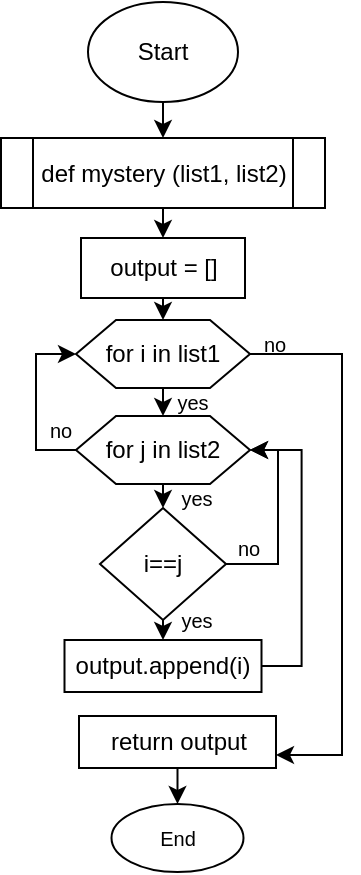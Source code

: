<mxfile version="20.8.3" type="github" pages="2">
  <diagram id="UBF-FnSagC11Ai5j9zGx" name="q33">
    <mxGraphModel dx="817" dy="414" grid="0" gridSize="10" guides="1" tooltips="1" connect="1" arrows="1" fold="1" page="0" pageScale="1" pageWidth="850" pageHeight="1100" math="0" shadow="0">
      <root>
        <mxCell id="0" />
        <mxCell id="1" parent="0" />
        <mxCell id="voVnFURvg96XwZeY2Ra6-3" style="edgeStyle=orthogonalEdgeStyle;rounded=0;orthogonalLoop=1;jettySize=auto;html=1;exitX=0.5;exitY=1;exitDx=0;exitDy=0;entryX=0.5;entryY=0;entryDx=0;entryDy=0;" edge="1" parent="1" source="voVnFURvg96XwZeY2Ra6-1" target="voVnFURvg96XwZeY2Ra6-2">
          <mxGeometry relative="1" as="geometry" />
        </mxCell>
        <mxCell id="voVnFURvg96XwZeY2Ra6-1" value="Start" style="ellipse;whiteSpace=wrap;html=1;" vertex="1" parent="1">
          <mxGeometry x="-9" y="22" width="75" height="50" as="geometry" />
        </mxCell>
        <mxCell id="voVnFURvg96XwZeY2Ra6-5" style="edgeStyle=orthogonalEdgeStyle;rounded=0;orthogonalLoop=1;jettySize=auto;html=1;exitX=0.5;exitY=1;exitDx=0;exitDy=0;entryX=0.5;entryY=0;entryDx=0;entryDy=0;" edge="1" parent="1" source="voVnFURvg96XwZeY2Ra6-2" target="voVnFURvg96XwZeY2Ra6-4">
          <mxGeometry relative="1" as="geometry" />
        </mxCell>
        <mxCell id="voVnFURvg96XwZeY2Ra6-2" value="def mystery (list1, list2)" style="shape=process;whiteSpace=wrap;html=1;backgroundOutline=1;" vertex="1" parent="1">
          <mxGeometry x="-52.5" y="90" width="162" height="35" as="geometry" />
        </mxCell>
        <mxCell id="voVnFURvg96XwZeY2Ra6-7" style="edgeStyle=orthogonalEdgeStyle;rounded=0;orthogonalLoop=1;jettySize=auto;html=1;exitX=0.5;exitY=1;exitDx=0;exitDy=0;entryX=0.5;entryY=0;entryDx=0;entryDy=0;" edge="1" parent="1" source="voVnFURvg96XwZeY2Ra6-4" target="voVnFURvg96XwZeY2Ra6-6">
          <mxGeometry relative="1" as="geometry" />
        </mxCell>
        <mxCell id="voVnFURvg96XwZeY2Ra6-4" value="output = []" style="rounded=0;whiteSpace=wrap;html=1;" vertex="1" parent="1">
          <mxGeometry x="-12.5" y="140" width="82" height="30" as="geometry" />
        </mxCell>
        <mxCell id="voVnFURvg96XwZeY2Ra6-9" style="edgeStyle=orthogonalEdgeStyle;rounded=0;orthogonalLoop=1;jettySize=auto;html=1;exitX=0.5;exitY=1;exitDx=0;exitDy=0;entryX=0.5;entryY=0;entryDx=0;entryDy=0;" edge="1" parent="1" source="voVnFURvg96XwZeY2Ra6-6">
          <mxGeometry relative="1" as="geometry">
            <mxPoint x="28.5" y="229" as="targetPoint" />
          </mxGeometry>
        </mxCell>
        <mxCell id="voVnFURvg96XwZeY2Ra6-26" style="edgeStyle=orthogonalEdgeStyle;rounded=0;orthogonalLoop=1;jettySize=auto;html=1;exitX=1;exitY=0.5;exitDx=0;exitDy=0;fontSize=10;entryX=1;entryY=0.75;entryDx=0;entryDy=0;" edge="1" parent="1" source="voVnFURvg96XwZeY2Ra6-6" target="voVnFURvg96XwZeY2Ra6-13">
          <mxGeometry relative="1" as="geometry">
            <mxPoint x="116.615" y="418.692" as="targetPoint" />
            <Array as="points">
              <mxPoint x="118" y="198" />
              <mxPoint x="118" y="399" />
            </Array>
          </mxGeometry>
        </mxCell>
        <mxCell id="voVnFURvg96XwZeY2Ra6-6" value="for i in list1" style="shape=hexagon;perimeter=hexagonPerimeter2;whiteSpace=wrap;html=1;fixedSize=1;" vertex="1" parent="1">
          <mxGeometry x="-15" y="181" width="87" height="34" as="geometry" />
        </mxCell>
        <mxCell id="voVnFURvg96XwZeY2Ra6-15" style="edgeStyle=orthogonalEdgeStyle;rounded=0;orthogonalLoop=1;jettySize=auto;html=1;exitX=0.5;exitY=1;exitDx=0;exitDy=0;entryX=0.5;entryY=0;entryDx=0;entryDy=0;" edge="1" parent="1" source="voVnFURvg96XwZeY2Ra6-10" target="voVnFURvg96XwZeY2Ra6-12">
          <mxGeometry relative="1" as="geometry" />
        </mxCell>
        <mxCell id="voVnFURvg96XwZeY2Ra6-21" style="edgeStyle=orthogonalEdgeStyle;rounded=0;orthogonalLoop=1;jettySize=auto;html=1;exitX=1;exitY=0.5;exitDx=0;exitDy=0;entryX=1;entryY=0.5;entryDx=0;entryDy=0;fontSize=10;" edge="1" parent="1" source="voVnFURvg96XwZeY2Ra6-10" target="voVnFURvg96XwZeY2Ra6-11">
          <mxGeometry relative="1" as="geometry">
            <Array as="points">
              <mxPoint x="86" y="303" />
              <mxPoint x="86" y="246" />
            </Array>
          </mxGeometry>
        </mxCell>
        <mxCell id="voVnFURvg96XwZeY2Ra6-10" value="i==j" style="rhombus;whiteSpace=wrap;html=1;" vertex="1" parent="1">
          <mxGeometry x="-3" y="275" width="63" height="56" as="geometry" />
        </mxCell>
        <mxCell id="voVnFURvg96XwZeY2Ra6-14" style="edgeStyle=orthogonalEdgeStyle;rounded=0;orthogonalLoop=1;jettySize=auto;html=1;exitX=0.5;exitY=1;exitDx=0;exitDy=0;entryX=0.5;entryY=0;entryDx=0;entryDy=0;" edge="1" parent="1" source="voVnFURvg96XwZeY2Ra6-11" target="voVnFURvg96XwZeY2Ra6-10">
          <mxGeometry relative="1" as="geometry" />
        </mxCell>
        <mxCell id="voVnFURvg96XwZeY2Ra6-23" style="edgeStyle=orthogonalEdgeStyle;rounded=0;orthogonalLoop=1;jettySize=auto;html=1;exitX=0;exitY=0.5;exitDx=0;exitDy=0;entryX=0;entryY=0.5;entryDx=0;entryDy=0;fontSize=10;" edge="1" parent="1" source="voVnFURvg96XwZeY2Ra6-11" target="voVnFURvg96XwZeY2Ra6-6">
          <mxGeometry relative="1" as="geometry" />
        </mxCell>
        <mxCell id="voVnFURvg96XwZeY2Ra6-11" value="for j in list2" style="shape=hexagon;perimeter=hexagonPerimeter2;whiteSpace=wrap;html=1;fixedSize=1;" vertex="1" parent="1">
          <mxGeometry x="-15" y="229" width="87" height="34" as="geometry" />
        </mxCell>
        <mxCell id="voVnFURvg96XwZeY2Ra6-17" style="edgeStyle=orthogonalEdgeStyle;rounded=0;orthogonalLoop=1;jettySize=auto;html=1;exitX=1;exitY=0.5;exitDx=0;exitDy=0;entryX=1;entryY=0.5;entryDx=0;entryDy=0;" edge="1" parent="1" source="voVnFURvg96XwZeY2Ra6-12" target="voVnFURvg96XwZeY2Ra6-11">
          <mxGeometry relative="1" as="geometry" />
        </mxCell>
        <mxCell id="voVnFURvg96XwZeY2Ra6-12" value="output.append(i)" style="rounded=0;whiteSpace=wrap;html=1;" vertex="1" parent="1">
          <mxGeometry x="-20.75" y="341" width="98.5" height="26" as="geometry" />
        </mxCell>
        <mxCell id="voVnFURvg96XwZeY2Ra6-29" style="edgeStyle=orthogonalEdgeStyle;rounded=0;orthogonalLoop=1;jettySize=auto;html=1;exitX=0.5;exitY=1;exitDx=0;exitDy=0;entryX=0.5;entryY=0;entryDx=0;entryDy=0;fontSize=10;" edge="1" parent="1" source="voVnFURvg96XwZeY2Ra6-13" target="voVnFURvg96XwZeY2Ra6-28">
          <mxGeometry relative="1" as="geometry" />
        </mxCell>
        <mxCell id="voVnFURvg96XwZeY2Ra6-13" value="return output" style="rounded=0;whiteSpace=wrap;html=1;" vertex="1" parent="1">
          <mxGeometry x="-13.5" y="379" width="98.5" height="26" as="geometry" />
        </mxCell>
        <mxCell id="voVnFURvg96XwZeY2Ra6-16" value="&lt;font style=&quot;font-size: 10px;&quot;&gt;yes&lt;/font&gt;" style="text;html=1;align=center;verticalAlign=middle;resizable=0;points=[];autosize=1;strokeColor=none;fillColor=none;" vertex="1" parent="1">
          <mxGeometry x="28" y="318" width="34" height="26" as="geometry" />
        </mxCell>
        <mxCell id="voVnFURvg96XwZeY2Ra6-18" value="&lt;font style=&quot;font-size: 10px;&quot;&gt;yes&lt;/font&gt;" style="text;html=1;align=center;verticalAlign=middle;resizable=0;points=[];autosize=1;strokeColor=none;fillColor=none;" vertex="1" parent="1">
          <mxGeometry x="28" y="257" width="34" height="26" as="geometry" />
        </mxCell>
        <mxCell id="voVnFURvg96XwZeY2Ra6-19" value="yes" style="text;html=1;align=center;verticalAlign=middle;resizable=0;points=[];autosize=1;strokeColor=none;fillColor=none;fontSize=10;" vertex="1" parent="1">
          <mxGeometry x="26" y="210" width="34" height="24" as="geometry" />
        </mxCell>
        <mxCell id="voVnFURvg96XwZeY2Ra6-20" value="no" style="text;html=1;align=center;verticalAlign=middle;resizable=0;points=[];autosize=1;strokeColor=none;fillColor=none;fontSize=10;" vertex="1" parent="1">
          <mxGeometry x="56" y="283" width="29" height="24" as="geometry" />
        </mxCell>
        <mxCell id="voVnFURvg96XwZeY2Ra6-24" value="no" style="text;html=1;align=center;verticalAlign=middle;resizable=0;points=[];autosize=1;strokeColor=none;fillColor=none;fontSize=10;" vertex="1" parent="1">
          <mxGeometry x="-38" y="224" width="29" height="24" as="geometry" />
        </mxCell>
        <mxCell id="voVnFURvg96XwZeY2Ra6-27" value="no" style="text;html=1;align=center;verticalAlign=middle;resizable=0;points=[];autosize=1;strokeColor=none;fillColor=none;fontSize=10;" vertex="1" parent="1">
          <mxGeometry x="69.5" y="181" width="29" height="24" as="geometry" />
        </mxCell>
        <mxCell id="voVnFURvg96XwZeY2Ra6-28" value="End" style="ellipse;whiteSpace=wrap;html=1;fontSize=10;" vertex="1" parent="1">
          <mxGeometry x="2.75" y="423" width="66" height="34" as="geometry" />
        </mxCell>
      </root>
    </mxGraphModel>
  </diagram>
  <diagram id="0BVuzwZCV3TBubkJs5zE" name="q34">
    <mxGraphModel dx="135" dy="134" grid="1" gridSize="10" guides="1" tooltips="1" connect="1" arrows="1" fold="1" page="1" pageScale="1" pageWidth="850" pageHeight="1100" math="0" shadow="0">
      <root>
        <mxCell id="0" />
        <mxCell id="1" parent="0" />
        <mxCell id="-0VoNxUM4NpKRxi_TZRA-3" style="edgeStyle=orthogonalEdgeStyle;rounded=0;orthogonalLoop=1;jettySize=auto;html=1;exitX=0.5;exitY=1;exitDx=0;exitDy=0;fontSize=10;" edge="1" parent="1" source="-0VoNxUM4NpKRxi_TZRA-1" target="-0VoNxUM4NpKRxi_TZRA-2">
          <mxGeometry relative="1" as="geometry" />
        </mxCell>
        <mxCell id="-0VoNxUM4NpKRxi_TZRA-1" value="Start" style="ellipse;whiteSpace=wrap;html=1;fontSize=10;" vertex="1" parent="1">
          <mxGeometry x="210" y="60" width="60" height="40" as="geometry" />
        </mxCell>
        <mxCell id="-0VoNxUM4NpKRxi_TZRA-5" style="edgeStyle=orthogonalEdgeStyle;rounded=0;orthogonalLoop=1;jettySize=auto;html=1;exitX=0.5;exitY=1;exitDx=0;exitDy=0;entryX=0.5;entryY=0;entryDx=0;entryDy=0;fontSize=10;" edge="1" parent="1" source="-0VoNxUM4NpKRxi_TZRA-2" target="-0VoNxUM4NpKRxi_TZRA-4">
          <mxGeometry relative="1" as="geometry" />
        </mxCell>
        <mxCell id="-0VoNxUM4NpKRxi_TZRA-2" value="def to_roman(num:int)-&amp;gt;str" style="shape=process;whiteSpace=wrap;html=1;backgroundOutline=1;fontSize=10;" vertex="1" parent="1">
          <mxGeometry x="160" y="120" width="160" height="30" as="geometry" />
        </mxCell>
        <mxCell id="-0VoNxUM4NpKRxi_TZRA-7" style="edgeStyle=orthogonalEdgeStyle;rounded=0;orthogonalLoop=1;jettySize=auto;html=1;exitX=0.5;exitY=1;exitDx=0;exitDy=0;entryX=0.5;entryY=0;entryDx=0;entryDy=0;fontSize=10;" edge="1" parent="1" source="-0VoNxUM4NpKRxi_TZRA-4" target="-0VoNxUM4NpKRxi_TZRA-6">
          <mxGeometry relative="1" as="geometry" />
        </mxCell>
        <mxCell id="-0VoNxUM4NpKRxi_TZRA-4" value="num&amp;gt;10" style="rhombus;whiteSpace=wrap;html=1;fontSize=10;" vertex="1" parent="1">
          <mxGeometry x="210" y="160" width="60" height="50" as="geometry" />
        </mxCell>
        <mxCell id="-0VoNxUM4NpKRxi_TZRA-9" style="edgeStyle=orthogonalEdgeStyle;rounded=0;orthogonalLoop=1;jettySize=auto;html=1;exitX=0.5;exitY=1;exitDx=0;exitDy=0;entryX=0.5;entryY=0;entryDx=0;entryDy=0;fontSize=10;" edge="1" parent="1" source="-0VoNxUM4NpKRxi_TZRA-6" target="-0VoNxUM4NpKRxi_TZRA-8">
          <mxGeometry relative="1" as="geometry" />
        </mxCell>
        <mxCell id="-0VoNxUM4NpKRxi_TZRA-6" value="raise ValueError(&quot;Please input a number no greater than 100&quot;)" style="rounded=0;whiteSpace=wrap;html=1;fontSize=10;" vertex="1" parent="1">
          <mxGeometry x="157.5" y="220" width="165" height="30" as="geometry" />
        </mxCell>
        <mxCell id="-0VoNxUM4NpKRxi_TZRA-11" style="edgeStyle=orthogonalEdgeStyle;rounded=0;orthogonalLoop=1;jettySize=auto;html=1;exitX=0.5;exitY=1;exitDx=0;exitDy=0;entryX=0.5;entryY=0;entryDx=0;entryDy=0;fontSize=10;" edge="1" parent="1" source="-0VoNxUM4NpKRxi_TZRA-8" target="-0VoNxUM4NpKRxi_TZRA-10">
          <mxGeometry relative="1" as="geometry" />
        </mxCell>
        <mxCell id="-0VoNxUM4NpKRxi_TZRA-8" value="&lt;div&gt;&amp;nbsp; &amp;nbsp; i,converted,numbers,romans=8,&quot;&quot;,[1,4,5,9,10,40,50,90,100],[&#39;I&#39;,&#39;IV&#39;,&#39;V&#39;,&#39;IX&#39;,&#39;X&#39;,&#39;XL&#39;,&#39;L&#39;,&#39;XC&#39;,&#39;C&#39;]&lt;/div&gt;&lt;div&gt;&lt;br&gt;&lt;/div&gt;" style="rounded=0;whiteSpace=wrap;html=1;fontSize=10;" vertex="1" parent="1">
          <mxGeometry x="157.5" y="270" width="165" height="60" as="geometry" />
        </mxCell>
        <mxCell id="-0VoNxUM4NpKRxi_TZRA-13" style="edgeStyle=orthogonalEdgeStyle;rounded=0;orthogonalLoop=1;jettySize=auto;html=1;exitX=0.5;exitY=1;exitDx=0;exitDy=0;entryX=0.5;entryY=0;entryDx=0;entryDy=0;fontSize=10;" edge="1" parent="1" source="-0VoNxUM4NpKRxi_TZRA-10" target="-0VoNxUM4NpKRxi_TZRA-12">
          <mxGeometry relative="1" as="geometry" />
        </mxCell>
        <mxCell id="-0VoNxUM4NpKRxi_TZRA-36" style="edgeStyle=orthogonalEdgeStyle;rounded=0;orthogonalLoop=1;jettySize=auto;html=1;exitX=0;exitY=0.5;exitDx=0;exitDy=0;entryX=0;entryY=0.75;entryDx=0;entryDy=0;fontSize=9;" edge="1" parent="1" source="-0VoNxUM4NpKRxi_TZRA-10" target="-0VoNxUM4NpKRxi_TZRA-35">
          <mxGeometry relative="1" as="geometry">
            <Array as="points">
              <mxPoint x="140" y="375" />
              <mxPoint x="140" y="743" />
            </Array>
          </mxGeometry>
        </mxCell>
        <mxCell id="-0VoNxUM4NpKRxi_TZRA-10" value="while num" style="rhombus;whiteSpace=wrap;html=1;fontSize=10;" vertex="1" parent="1">
          <mxGeometry x="205" y="350" width="70" height="50" as="geometry" />
        </mxCell>
        <mxCell id="-0VoNxUM4NpKRxi_TZRA-15" style="edgeStyle=orthogonalEdgeStyle;rounded=0;orthogonalLoop=1;jettySize=auto;html=1;exitX=0.5;exitY=1;exitDx=0;exitDy=0;entryX=0.5;entryY=0;entryDx=0;entryDy=0;fontSize=10;" edge="1" parent="1" source="-0VoNxUM4NpKRxi_TZRA-12" target="-0VoNxUM4NpKRxi_TZRA-14">
          <mxGeometry relative="1" as="geometry" />
        </mxCell>
        <mxCell id="-0VoNxUM4NpKRxi_TZRA-12" value="div = num//numbers[i]&lt;br&gt;num%= numbers[i]" style="rounded=0;whiteSpace=wrap;html=1;fontSize=10;" vertex="1" parent="1">
          <mxGeometry x="180" y="410" width="120" height="40" as="geometry" />
        </mxCell>
        <mxCell id="-0VoNxUM4NpKRxi_TZRA-17" style="edgeStyle=orthogonalEdgeStyle;rounded=0;orthogonalLoop=1;jettySize=auto;html=1;exitX=0.5;exitY=1;exitDx=0;exitDy=0;entryX=0.5;entryY=0;entryDx=0;entryDy=0;fontSize=10;" edge="1" parent="1" source="-0VoNxUM4NpKRxi_TZRA-14" target="-0VoNxUM4NpKRxi_TZRA-16">
          <mxGeometry relative="1" as="geometry">
            <Array as="points" />
          </mxGeometry>
        </mxCell>
        <mxCell id="-0VoNxUM4NpKRxi_TZRA-32" style="edgeStyle=orthogonalEdgeStyle;rounded=0;orthogonalLoop=1;jettySize=auto;html=1;exitX=0;exitY=0.5;exitDx=0;exitDy=0;entryX=0;entryY=0.5;entryDx=0;entryDy=0;fontSize=9;" edge="1" parent="1" source="-0VoNxUM4NpKRxi_TZRA-14" target="-0VoNxUM4NpKRxi_TZRA-26">
          <mxGeometry relative="1" as="geometry">
            <Array as="points">
              <mxPoint x="170" y="485" />
              <mxPoint x="170" y="690" />
            </Array>
          </mxGeometry>
        </mxCell>
        <mxCell id="-0VoNxUM4NpKRxi_TZRA-14" value="while div" style="rhombus;whiteSpace=wrap;html=1;fontSize=10;" vertex="1" parent="1">
          <mxGeometry x="205" y="460" width="70" height="50" as="geometry" />
        </mxCell>
        <mxCell id="-0VoNxUM4NpKRxi_TZRA-19" style="edgeStyle=orthogonalEdgeStyle;rounded=0;orthogonalLoop=1;jettySize=auto;html=1;exitX=0.5;exitY=1;exitDx=0;exitDy=0;entryX=0.5;entryY=0;entryDx=0;entryDy=0;fontSize=10;" edge="1" parent="1" source="-0VoNxUM4NpKRxi_TZRA-16" target="-0VoNxUM4NpKRxi_TZRA-18">
          <mxGeometry relative="1" as="geometry" />
        </mxCell>
        <mxCell id="-0VoNxUM4NpKRxi_TZRA-16" value="&lt;div&gt;converted+=str(romans[i])&lt;/div&gt;&lt;div&gt;&lt;span style=&quot;background-color: initial;&quot;&gt;div-=1&lt;/span&gt;&lt;/div&gt;" style="rounded=0;whiteSpace=wrap;html=1;fontSize=10;align=center;" vertex="1" parent="1">
          <mxGeometry x="180" y="520" width="120" height="40" as="geometry" />
        </mxCell>
        <mxCell id="-0VoNxUM4NpKRxi_TZRA-21" style="edgeStyle=orthogonalEdgeStyle;rounded=0;orthogonalLoop=1;jettySize=auto;html=1;exitX=0.5;exitY=1;exitDx=0;exitDy=0;entryX=0.5;entryY=0;entryDx=0;entryDy=0;fontSize=10;" edge="1" parent="1" source="-0VoNxUM4NpKRxi_TZRA-18" target="-0VoNxUM4NpKRxi_TZRA-20">
          <mxGeometry relative="1" as="geometry" />
        </mxCell>
        <mxCell id="-0VoNxUM4NpKRxi_TZRA-18" value="div==0" style="rhombus;whiteSpace=wrap;html=1;fontSize=10;" vertex="1" parent="1">
          <mxGeometry x="205" y="580" width="70" height="50" as="geometry" />
        </mxCell>
        <mxCell id="-0VoNxUM4NpKRxi_TZRA-28" style="edgeStyle=orthogonalEdgeStyle;rounded=0;orthogonalLoop=1;jettySize=auto;html=1;exitX=1;exitY=0.5;exitDx=0;exitDy=0;entryX=1;entryY=0.5;entryDx=0;entryDy=0;fontSize=10;" edge="1" parent="1" source="-0VoNxUM4NpKRxi_TZRA-18" target="-0VoNxUM4NpKRxi_TZRA-14">
          <mxGeometry relative="1" as="geometry">
            <Array as="points">
              <mxPoint x="320" y="605" />
              <mxPoint x="320" y="485" />
            </Array>
          </mxGeometry>
        </mxCell>
        <mxCell id="-0VoNxUM4NpKRxi_TZRA-20" value="break" style="rounded=0;whiteSpace=wrap;html=1;fontSize=10;" vertex="1" parent="1">
          <mxGeometry x="215" y="640" width="50" height="20" as="geometry" />
        </mxCell>
        <mxCell id="-0VoNxUM4NpKRxi_TZRA-22" value="yes" style="text;html=1;align=center;verticalAlign=middle;resizable=0;points=[];autosize=1;strokeColor=none;fillColor=none;fontSize=10;" vertex="1" parent="1">
          <mxGeometry x="240" y="610" width="40" height="30" as="geometry" />
        </mxCell>
        <mxCell id="-0VoNxUM4NpKRxi_TZRA-24" value="no" style="text;html=1;align=center;verticalAlign=middle;resizable=0;points=[];autosize=1;strokeColor=none;fillColor=none;fontSize=10;" vertex="1" parent="1">
          <mxGeometry x="185" y="460" width="30" height="30" as="geometry" />
        </mxCell>
        <mxCell id="-0VoNxUM4NpKRxi_TZRA-25" value="&lt;font style=&quot;font-size: 9px;&quot;&gt;yes&lt;/font&gt;" style="text;html=1;align=center;verticalAlign=middle;resizable=0;points=[];autosize=1;strokeColor=none;fillColor=none;fontSize=10;" vertex="1" parent="1">
          <mxGeometry x="235" y="500" width="40" height="30" as="geometry" />
        </mxCell>
        <mxCell id="-0VoNxUM4NpKRxi_TZRA-33" style="edgeStyle=orthogonalEdgeStyle;rounded=0;orthogonalLoop=1;jettySize=auto;html=1;exitX=1;exitY=0.5;exitDx=0;exitDy=0;entryX=1;entryY=0.5;entryDx=0;entryDy=0;fontSize=9;" edge="1" parent="1" source="-0VoNxUM4NpKRxi_TZRA-26" target="-0VoNxUM4NpKRxi_TZRA-10">
          <mxGeometry relative="1" as="geometry">
            <Array as="points">
              <mxPoint x="340" y="690" />
              <mxPoint x="340" y="375" />
            </Array>
          </mxGeometry>
        </mxCell>
        <mxCell id="-0VoNxUM4NpKRxi_TZRA-26" value="i-=1" style="rounded=0;whiteSpace=wrap;html=1;fontSize=10;" vertex="1" parent="1">
          <mxGeometry x="220" y="680" width="40" height="20" as="geometry" />
        </mxCell>
        <mxCell id="-0VoNxUM4NpKRxi_TZRA-29" value="no" style="text;html=1;align=center;verticalAlign=middle;resizable=0;points=[];autosize=1;strokeColor=none;fillColor=none;fontSize=10;" vertex="1" parent="1">
          <mxGeometry x="280" y="580" width="30" height="30" as="geometry" />
        </mxCell>
        <mxCell id="-0VoNxUM4NpKRxi_TZRA-34" value="yes" style="text;html=1;align=center;verticalAlign=middle;resizable=0;points=[];autosize=1;strokeColor=none;fillColor=none;fontSize=9;" vertex="1" parent="1">
          <mxGeometry x="240" y="390" width="40" height="20" as="geometry" />
        </mxCell>
        <mxCell id="-0VoNxUM4NpKRxi_TZRA-39" style="edgeStyle=orthogonalEdgeStyle;rounded=0;orthogonalLoop=1;jettySize=auto;html=1;exitX=0.5;exitY=1;exitDx=0;exitDy=0;entryX=0.5;entryY=0;entryDx=0;entryDy=0;fontSize=9;" edge="1" parent="1" source="-0VoNxUM4NpKRxi_TZRA-35" target="-0VoNxUM4NpKRxi_TZRA-38">
          <mxGeometry relative="1" as="geometry" />
        </mxCell>
        <mxCell id="-0VoNxUM4NpKRxi_TZRA-35" value="return converted" style="rounded=0;whiteSpace=wrap;html=1;fontSize=9;" vertex="1" parent="1">
          <mxGeometry x="200" y="720" width="80" height="30" as="geometry" />
        </mxCell>
        <mxCell id="-0VoNxUM4NpKRxi_TZRA-37" value="no" style="text;html=1;align=center;verticalAlign=middle;resizable=0;points=[];autosize=1;strokeColor=none;fillColor=none;fontSize=9;" vertex="1" parent="1">
          <mxGeometry x="185" y="360" width="30" height="20" as="geometry" />
        </mxCell>
        <mxCell id="-0VoNxUM4NpKRxi_TZRA-38" value="End" style="ellipse;whiteSpace=wrap;html=1;fontSize=9;" vertex="1" parent="1">
          <mxGeometry x="215" y="770" width="50" height="20" as="geometry" />
        </mxCell>
      </root>
    </mxGraphModel>
  </diagram>
</mxfile>
